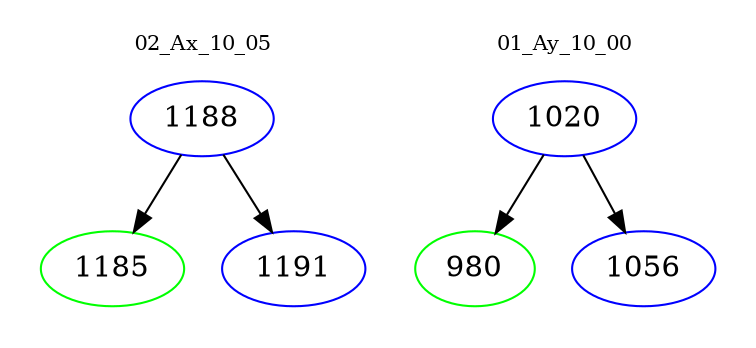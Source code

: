 digraph{
subgraph cluster_0 {
color = white
label = "02_Ax_10_05";
fontsize=10;
T0_1188 [label="1188", color="blue"]
T0_1188 -> T0_1185 [color="black"]
T0_1185 [label="1185", color="green"]
T0_1188 -> T0_1191 [color="black"]
T0_1191 [label="1191", color="blue"]
}
subgraph cluster_1 {
color = white
label = "01_Ay_10_00";
fontsize=10;
T1_1020 [label="1020", color="blue"]
T1_1020 -> T1_980 [color="black"]
T1_980 [label="980", color="green"]
T1_1020 -> T1_1056 [color="black"]
T1_1056 [label="1056", color="blue"]
}
}
